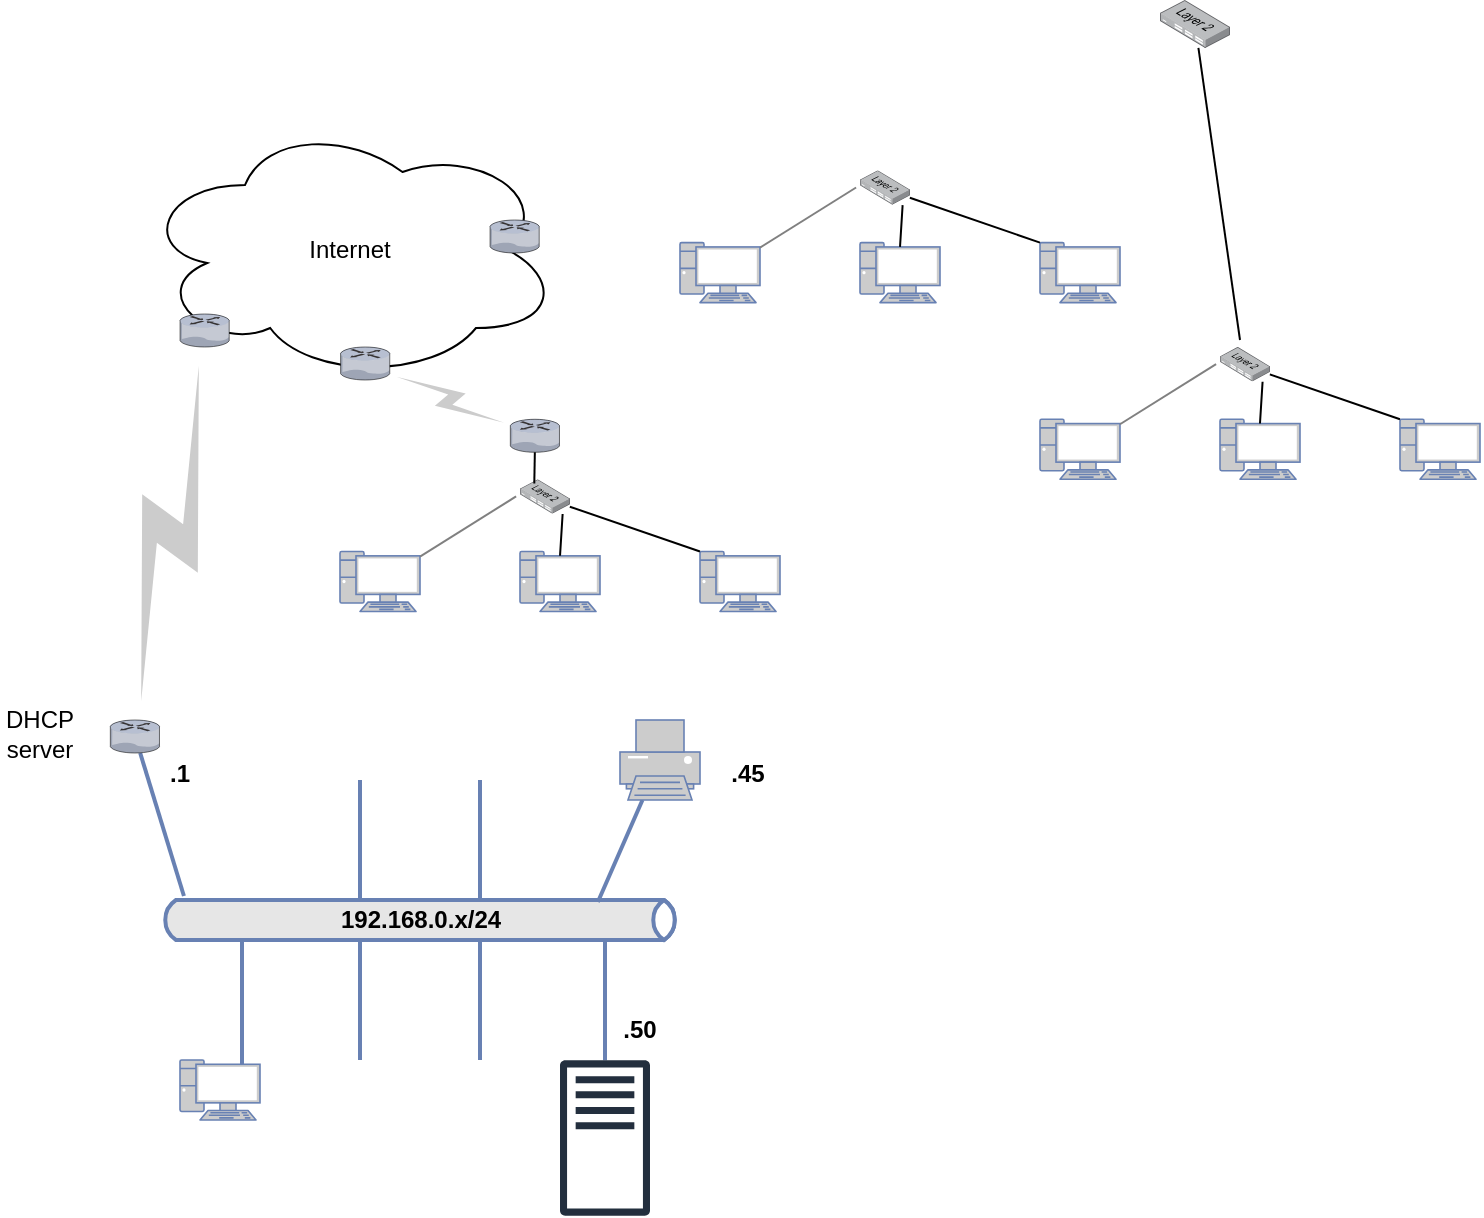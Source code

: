 <mxfile version="13.9.9" type="device"><diagram id="6GcuvtFrqaIAC-oR4w14" name="Página-1"><mxGraphModel dx="1209" dy="763" grid="1" gridSize="10" guides="1" tooltips="1" connect="1" arrows="1" fold="1" page="1" pageScale="1" pageWidth="827" pageHeight="1169" math="0" shadow="0"><root><mxCell id="0"/><mxCell id="1" parent="0"/><mxCell id="K19euE_spMfwObsY8Nr9-1" value="Internet" style="ellipse;shape=cloud;whiteSpace=wrap;html=1;align=center;fillColor=none;" parent="1" vertex="1"><mxGeometry x="110" y="130" width="210" height="130" as="geometry"/></mxCell><mxCell id="K19euE_spMfwObsY8Nr9-4" value="" style="fontColor=#0066CC;verticalAlign=top;verticalLabelPosition=bottom;labelPosition=center;align=center;html=1;outlineConnect=0;fillColor=#CCCCCC;strokeColor=#6881B3;gradientColor=none;gradientDirection=north;strokeWidth=2;shape=mxgraph.networks.pc;" parent="1" vertex="1"><mxGeometry x="210" y="345.78" width="40" height="30" as="geometry"/></mxCell><mxCell id="K19euE_spMfwObsY8Nr9-5" value="" style="fontColor=#0066CC;verticalAlign=top;verticalLabelPosition=bottom;labelPosition=center;align=center;html=1;outlineConnect=0;fillColor=#CCCCCC;strokeColor=#6881B3;gradientColor=none;gradientDirection=north;strokeWidth=2;shape=mxgraph.networks.pc;" parent="1" vertex="1"><mxGeometry x="300" y="345.78" width="40" height="30" as="geometry"/></mxCell><mxCell id="K19euE_spMfwObsY8Nr9-6" value="" style="fontColor=#0066CC;verticalAlign=top;verticalLabelPosition=bottom;labelPosition=center;align=center;html=1;outlineConnect=0;fillColor=#CCCCCC;strokeColor=#6881B3;gradientColor=none;gradientDirection=north;strokeWidth=2;shape=mxgraph.networks.pc;" parent="1" vertex="1"><mxGeometry x="390" y="345.78" width="40" height="30" as="geometry"/></mxCell><mxCell id="K19euE_spMfwObsY8Nr9-9" value="" style="endArrow=none;html=1;strokeWidth=1;entryX=-0.078;entryY=0.5;entryDx=0;entryDy=0;entryPerimeter=0;strokeColor=#808080;" parent="1" source="K19euE_spMfwObsY8Nr9-4" target="K19euE_spMfwObsY8Nr9-10" edge="1"><mxGeometry width="50" height="50" relative="1" as="geometry"><mxPoint x="250" y="265.78" as="sourcePoint"/><mxPoint x="230" y="285.78" as="targetPoint"/></mxGeometry></mxCell><mxCell id="K19euE_spMfwObsY8Nr9-10" value="" style="points=[];aspect=fixed;html=1;align=center;shadow=0;dashed=0;image;image=img/lib/allied_telesis/switch/Switch_24_port_L2.svg;" parent="1" vertex="1"><mxGeometry x="300" y="309.64" width="25" height="17.14" as="geometry"/></mxCell><mxCell id="K19euE_spMfwObsY8Nr9-11" value="" style="endArrow=none;html=1;strokeWidth=1;entryX=0.5;entryY=0.07;entryDx=0;entryDy=0;entryPerimeter=0;exitX=0.852;exitY=1.013;exitDx=0;exitDy=0;exitPerimeter=0;" parent="1" source="K19euE_spMfwObsY8Nr9-10" target="K19euE_spMfwObsY8Nr9-5" edge="1"><mxGeometry width="50" height="50" relative="1" as="geometry"><mxPoint x="250" y="265.78" as="sourcePoint"/><mxPoint x="300" y="215.78" as="targetPoint"/></mxGeometry></mxCell><mxCell id="K19euE_spMfwObsY8Nr9-12" value="" style="endArrow=none;html=1;strokeWidth=1;entryX=0;entryY=0;entryDx=0;entryDy=0;entryPerimeter=0;exitX=0.997;exitY=0.8;exitDx=0;exitDy=0;exitPerimeter=0;" parent="1" source="K19euE_spMfwObsY8Nr9-10" target="K19euE_spMfwObsY8Nr9-6" edge="1"><mxGeometry width="50" height="50" relative="1" as="geometry"><mxPoint x="310" y="305.78" as="sourcePoint"/><mxPoint x="300" y="215.78" as="targetPoint"/></mxGeometry></mxCell><mxCell id="K19euE_spMfwObsY8Nr9-14" value="" style="verticalLabelPosition=bottom;aspect=fixed;html=1;verticalAlign=top;strokeColor=none;align=center;outlineConnect=0;shape=mxgraph.citrix.router;fillColor=none;" parent="1" vertex="1"><mxGeometry x="295.14" y="279.64" width="24.86" height="16.5" as="geometry"/></mxCell><mxCell id="K19euE_spMfwObsY8Nr9-15" value="" style="endArrow=none;html=1;strokeWidth=1;exitX=0.286;exitY=0.125;exitDx=0;exitDy=0;exitPerimeter=0;" parent="1" source="K19euE_spMfwObsY8Nr9-10" target="K19euE_spMfwObsY8Nr9-14" edge="1"><mxGeometry width="50" height="50" relative="1" as="geometry"><mxPoint x="270" y="329.64" as="sourcePoint"/><mxPoint x="320" y="279.64" as="targetPoint"/></mxGeometry></mxCell><mxCell id="K19euE_spMfwObsY8Nr9-18" value="" style="verticalLabelPosition=bottom;aspect=fixed;html=1;verticalAlign=top;strokeColor=none;align=center;outlineConnect=0;shape=mxgraph.citrix.router;fillColor=none;" parent="1" vertex="1"><mxGeometry x="210.28" y="243.5" width="24.86" height="16.5" as="geometry"/></mxCell><mxCell id="K19euE_spMfwObsY8Nr9-19" value="" style="verticalLabelPosition=bottom;aspect=fixed;html=1;verticalAlign=top;strokeColor=none;align=center;outlineConnect=0;shape=mxgraph.citrix.router;fillColor=none;" parent="1" vertex="1"><mxGeometry x="285" y="180" width="24.86" height="16.5" as="geometry"/></mxCell><mxCell id="K19euE_spMfwObsY8Nr9-20" value="" style="verticalLabelPosition=bottom;aspect=fixed;html=1;verticalAlign=top;strokeColor=none;align=center;outlineConnect=0;shape=mxgraph.citrix.router;fillColor=none;" parent="1" vertex="1"><mxGeometry x="130" y="227" width="24.86" height="16.5" as="geometry"/></mxCell><mxCell id="K19euE_spMfwObsY8Nr9-21" value="" style="html=1;outlineConnect=0;fillColor=#CCCCCC;gradientColor=none;gradientDirection=north;strokeWidth=2;shape=mxgraph.networks.comm_link_edge;html=1;endSize=6;strokeColor=none;" parent="1" source="K19euE_spMfwObsY8Nr9-14" target="K19euE_spMfwObsY8Nr9-18" edge="1"><mxGeometry width="100" height="100" relative="1" as="geometry"><mxPoint x="44.86" y="360" as="sourcePoint"/><mxPoint x="144.86" y="260" as="targetPoint"/></mxGeometry></mxCell><mxCell id="-BxoGvtVXuWvySy4RKtP-2" value="" style="points=[];aspect=fixed;html=1;align=center;shadow=0;dashed=0;image;image=img/lib/allied_telesis/switch/Switch_24_port_L2.svg;" vertex="1" parent="1"><mxGeometry x="620" y="70" width="35" height="23.99" as="geometry"/></mxCell><mxCell id="-BxoGvtVXuWvySy4RKtP-3" value="" style="fontColor=#0066CC;verticalAlign=top;verticalLabelPosition=bottom;labelPosition=center;align=center;html=1;outlineConnect=0;fillColor=#CCCCCC;strokeColor=#6881B3;gradientColor=none;gradientDirection=north;strokeWidth=2;shape=mxgraph.networks.pc;" vertex="1" parent="1"><mxGeometry x="380" y="191.32" width="40" height="30" as="geometry"/></mxCell><mxCell id="-BxoGvtVXuWvySy4RKtP-4" value="" style="fontColor=#0066CC;verticalAlign=top;verticalLabelPosition=bottom;labelPosition=center;align=center;html=1;outlineConnect=0;fillColor=#CCCCCC;strokeColor=#6881B3;gradientColor=none;gradientDirection=north;strokeWidth=2;shape=mxgraph.networks.pc;" vertex="1" parent="1"><mxGeometry x="470" y="191.32" width="40" height="30" as="geometry"/></mxCell><mxCell id="-BxoGvtVXuWvySy4RKtP-5" value="" style="fontColor=#0066CC;verticalAlign=top;verticalLabelPosition=bottom;labelPosition=center;align=center;html=1;outlineConnect=0;fillColor=#CCCCCC;strokeColor=#6881B3;gradientColor=none;gradientDirection=north;strokeWidth=2;shape=mxgraph.networks.pc;" vertex="1" parent="1"><mxGeometry x="560" y="191.32" width="40" height="30" as="geometry"/></mxCell><mxCell id="-BxoGvtVXuWvySy4RKtP-6" value="" style="endArrow=none;html=1;strokeWidth=1;entryX=-0.078;entryY=0.5;entryDx=0;entryDy=0;entryPerimeter=0;strokeColor=#808080;" edge="1" parent="1" source="-BxoGvtVXuWvySy4RKtP-3" target="-BxoGvtVXuWvySy4RKtP-7"><mxGeometry width="50" height="50" relative="1" as="geometry"><mxPoint x="420" y="111.32" as="sourcePoint"/><mxPoint x="400" y="131.32" as="targetPoint"/></mxGeometry></mxCell><mxCell id="-BxoGvtVXuWvySy4RKtP-7" value="" style="points=[];aspect=fixed;html=1;align=center;shadow=0;dashed=0;image;image=img/lib/allied_telesis/switch/Switch_24_port_L2.svg;" vertex="1" parent="1"><mxGeometry x="470" y="155.18" width="25" height="17.14" as="geometry"/></mxCell><mxCell id="-BxoGvtVXuWvySy4RKtP-8" value="" style="endArrow=none;html=1;strokeWidth=1;entryX=0.5;entryY=0.07;entryDx=0;entryDy=0;entryPerimeter=0;exitX=0.852;exitY=1.013;exitDx=0;exitDy=0;exitPerimeter=0;" edge="1" parent="1" source="-BxoGvtVXuWvySy4RKtP-7" target="-BxoGvtVXuWvySy4RKtP-4"><mxGeometry width="50" height="50" relative="1" as="geometry"><mxPoint x="420" y="111.32" as="sourcePoint"/><mxPoint x="470" y="61.32" as="targetPoint"/></mxGeometry></mxCell><mxCell id="-BxoGvtVXuWvySy4RKtP-9" value="" style="endArrow=none;html=1;strokeWidth=1;entryX=0;entryY=0;entryDx=0;entryDy=0;entryPerimeter=0;exitX=0.997;exitY=0.8;exitDx=0;exitDy=0;exitPerimeter=0;" edge="1" parent="1" source="-BxoGvtVXuWvySy4RKtP-7" target="-BxoGvtVXuWvySy4RKtP-5"><mxGeometry width="50" height="50" relative="1" as="geometry"><mxPoint x="480" y="151.32" as="sourcePoint"/><mxPoint x="470" y="61.32" as="targetPoint"/></mxGeometry></mxCell><mxCell id="-BxoGvtVXuWvySy4RKtP-10" value="" style="fontColor=#0066CC;verticalAlign=top;verticalLabelPosition=bottom;labelPosition=center;align=center;html=1;outlineConnect=0;fillColor=#CCCCCC;strokeColor=#6881B3;gradientColor=none;gradientDirection=north;strokeWidth=2;shape=mxgraph.networks.pc;" vertex="1" parent="1"><mxGeometry x="560" y="279.64" width="40" height="30" as="geometry"/></mxCell><mxCell id="-BxoGvtVXuWvySy4RKtP-11" value="" style="fontColor=#0066CC;verticalAlign=top;verticalLabelPosition=bottom;labelPosition=center;align=center;html=1;outlineConnect=0;fillColor=#CCCCCC;strokeColor=#6881B3;gradientColor=none;gradientDirection=north;strokeWidth=2;shape=mxgraph.networks.pc;" vertex="1" parent="1"><mxGeometry x="650" y="279.64" width="40" height="30" as="geometry"/></mxCell><mxCell id="-BxoGvtVXuWvySy4RKtP-12" value="" style="fontColor=#0066CC;verticalAlign=top;verticalLabelPosition=bottom;labelPosition=center;align=center;html=1;outlineConnect=0;fillColor=#CCCCCC;strokeColor=#6881B3;gradientColor=none;gradientDirection=north;strokeWidth=2;shape=mxgraph.networks.pc;" vertex="1" parent="1"><mxGeometry x="740" y="279.64" width="40" height="30" as="geometry"/></mxCell><mxCell id="-BxoGvtVXuWvySy4RKtP-13" value="" style="endArrow=none;html=1;strokeWidth=1;entryX=-0.078;entryY=0.5;entryDx=0;entryDy=0;entryPerimeter=0;strokeColor=#808080;" edge="1" parent="1" source="-BxoGvtVXuWvySy4RKtP-10" target="-BxoGvtVXuWvySy4RKtP-14"><mxGeometry width="50" height="50" relative="1" as="geometry"><mxPoint x="600" y="199.64" as="sourcePoint"/><mxPoint x="580" y="219.64" as="targetPoint"/></mxGeometry></mxCell><mxCell id="-BxoGvtVXuWvySy4RKtP-14" value="" style="points=[];aspect=fixed;html=1;align=center;shadow=0;dashed=0;image;image=img/lib/allied_telesis/switch/Switch_24_port_L2.svg;" vertex="1" parent="1"><mxGeometry x="650" y="243.5" width="25" height="17.14" as="geometry"/></mxCell><mxCell id="-BxoGvtVXuWvySy4RKtP-15" value="" style="endArrow=none;html=1;strokeWidth=1;entryX=0.5;entryY=0.07;entryDx=0;entryDy=0;entryPerimeter=0;exitX=0.852;exitY=1.013;exitDx=0;exitDy=0;exitPerimeter=0;" edge="1" parent="1" source="-BxoGvtVXuWvySy4RKtP-14" target="-BxoGvtVXuWvySy4RKtP-11"><mxGeometry width="50" height="50" relative="1" as="geometry"><mxPoint x="600" y="199.64" as="sourcePoint"/><mxPoint x="650" y="149.64" as="targetPoint"/></mxGeometry></mxCell><mxCell id="-BxoGvtVXuWvySy4RKtP-16" value="" style="endArrow=none;html=1;strokeWidth=1;entryX=0;entryY=0;entryDx=0;entryDy=0;entryPerimeter=0;exitX=0.997;exitY=0.8;exitDx=0;exitDy=0;exitPerimeter=0;" edge="1" parent="1" source="-BxoGvtVXuWvySy4RKtP-14" target="-BxoGvtVXuWvySy4RKtP-12"><mxGeometry width="50" height="50" relative="1" as="geometry"><mxPoint x="660" y="239.64" as="sourcePoint"/><mxPoint x="650" y="149.64" as="targetPoint"/></mxGeometry></mxCell><mxCell id="-BxoGvtVXuWvySy4RKtP-17" value="" style="endArrow=none;html=1;strokeWidth=1;exitX=0.4;exitY=-0.204;exitDx=0;exitDy=0;exitPerimeter=0;" edge="1" parent="1" source="-BxoGvtVXuWvySy4RKtP-14" target="-BxoGvtVXuWvySy4RKtP-2"><mxGeometry width="50" height="50" relative="1" as="geometry"><mxPoint x="390" y="300" as="sourcePoint"/><mxPoint x="440" y="250" as="targetPoint"/></mxGeometry></mxCell><mxCell id="-BxoGvtVXuWvySy4RKtP-18" value="&lt;b&gt;&lt;font color=&quot;#000000&quot;&gt;192.168.0.x/24&lt;/font&gt;&lt;/b&gt;" style="html=1;strokeColor=#6881B3;gradientColor=none;gradientDirection=north;strokeWidth=2;shape=mxgraph.networks.bus;gradientColor=none;gradientDirection=north;fontColor=#ffffff;perimeter=backbonePerimeter;backboneSize=20;fillColor=#E6E6E6;" vertex="1" parent="1"><mxGeometry x="120" y="520" width="260" height="20" as="geometry"/></mxCell><mxCell id="-BxoGvtVXuWvySy4RKtP-19" value="" style="strokeColor=#6881B3;edgeStyle=none;rounded=0;endArrow=none;html=1;strokeWidth=2;entryX=0.046;entryY=-0.1;entryDx=0;entryDy=0;entryPerimeter=0;" edge="1" target="-BxoGvtVXuWvySy4RKtP-18" parent="1" source="-BxoGvtVXuWvySy4RKtP-30"><mxGeometry relative="1" as="geometry"><mxPoint x="160" y="460" as="sourcePoint"/></mxGeometry></mxCell><mxCell id="-BxoGvtVXuWvySy4RKtP-20" value="" style="strokeColor=#6881B3;edgeStyle=none;rounded=0;endArrow=none;html=1;strokeWidth=2;" edge="1" target="-BxoGvtVXuWvySy4RKtP-18" parent="1"><mxGeometry relative="1" as="geometry"><mxPoint x="220" y="460" as="sourcePoint"/></mxGeometry></mxCell><mxCell id="-BxoGvtVXuWvySy4RKtP-21" value="" style="strokeColor=#6881B3;edgeStyle=none;rounded=0;endArrow=none;html=1;strokeWidth=2;" edge="1" target="-BxoGvtVXuWvySy4RKtP-18" parent="1"><mxGeometry relative="1" as="geometry"><mxPoint x="280" y="460" as="sourcePoint"/></mxGeometry></mxCell><mxCell id="-BxoGvtVXuWvySy4RKtP-22" value="" style="strokeColor=#6881B3;edgeStyle=none;rounded=0;endArrow=none;html=1;strokeWidth=2;entryX=0.842;entryY=0.05;entryDx=0;entryDy=0;entryPerimeter=0;" edge="1" target="-BxoGvtVXuWvySy4RKtP-18" parent="1" source="-BxoGvtVXuWvySy4RKtP-35"><mxGeometry relative="1" as="geometry"><mxPoint x="340" y="460" as="sourcePoint"/></mxGeometry></mxCell><mxCell id="-BxoGvtVXuWvySy4RKtP-23" value="" style="strokeColor=#6881B3;edgeStyle=none;rounded=0;endArrow=none;html=1;strokeWidth=2;exitX=0.775;exitY=0.133;exitDx=0;exitDy=0;exitPerimeter=0;" edge="1" target="-BxoGvtVXuWvySy4RKtP-18" parent="1" source="-BxoGvtVXuWvySy4RKtP-27"><mxGeometry relative="1" as="geometry"><mxPoint x="160" y="600" as="sourcePoint"/></mxGeometry></mxCell><mxCell id="-BxoGvtVXuWvySy4RKtP-24" value="" style="strokeColor=#6881B3;edgeStyle=none;rounded=0;endArrow=none;html=1;strokeWidth=2;" edge="1" target="-BxoGvtVXuWvySy4RKtP-18" parent="1"><mxGeometry relative="1" as="geometry"><mxPoint x="220" y="600" as="sourcePoint"/></mxGeometry></mxCell><mxCell id="-BxoGvtVXuWvySy4RKtP-25" value="" style="strokeColor=#6881B3;edgeStyle=none;rounded=0;endArrow=none;html=1;strokeWidth=2;" edge="1" target="-BxoGvtVXuWvySy4RKtP-18" parent="1"><mxGeometry relative="1" as="geometry"><mxPoint x="280" y="600" as="sourcePoint"/></mxGeometry></mxCell><mxCell id="-BxoGvtVXuWvySy4RKtP-26" value="" style="strokeColor=#6881B3;edgeStyle=none;rounded=0;endArrow=none;html=1;strokeWidth=2;" edge="1" target="-BxoGvtVXuWvySy4RKtP-18" parent="1" source="-BxoGvtVXuWvySy4RKtP-29"><mxGeometry relative="1" as="geometry"><mxPoint x="340" y="600" as="sourcePoint"/></mxGeometry></mxCell><mxCell id="-BxoGvtVXuWvySy4RKtP-27" value="" style="fontColor=#0066CC;verticalAlign=top;verticalLabelPosition=bottom;labelPosition=center;align=center;html=1;outlineConnect=0;fillColor=#CCCCCC;strokeColor=#6881B3;gradientColor=none;gradientDirection=north;strokeWidth=2;shape=mxgraph.networks.pc;" vertex="1" parent="1"><mxGeometry x="130" y="600" width="40" height="30" as="geometry"/></mxCell><mxCell id="-BxoGvtVXuWvySy4RKtP-29" value="" style="outlineConnect=0;fontColor=#232F3E;gradientColor=none;fillColor=#232F3E;strokeColor=none;dashed=0;verticalLabelPosition=bottom;verticalAlign=top;align=center;html=1;fontSize=12;fontStyle=0;aspect=fixed;pointerEvents=1;shape=mxgraph.aws4.traditional_server;" vertex="1" parent="1"><mxGeometry x="320" y="600" width="45" height="78" as="geometry"/></mxCell><mxCell id="-BxoGvtVXuWvySy4RKtP-30" value="" style="verticalLabelPosition=bottom;aspect=fixed;html=1;verticalAlign=top;strokeColor=none;align=center;outlineConnect=0;shape=mxgraph.citrix.router;fillColor=none;" vertex="1" parent="1"><mxGeometry x="95.14" y="430" width="24.86" height="16.5" as="geometry"/></mxCell><mxCell id="-BxoGvtVXuWvySy4RKtP-31" value="" style="html=1;outlineConnect=0;fillColor=#CCCCCC;gradientColor=none;gradientDirection=north;strokeWidth=2;shape=mxgraph.networks.comm_link_edge;html=1;strokeColor=none;" edge="1" parent="1" source="-BxoGvtVXuWvySy4RKtP-30" target="K19euE_spMfwObsY8Nr9-20"><mxGeometry width="100" height="100" relative="1" as="geometry"><mxPoint x="130" y="530" as="sourcePoint"/><mxPoint x="230" y="430" as="targetPoint"/></mxGeometry></mxCell><mxCell id="-BxoGvtVXuWvySy4RKtP-32" value="&lt;b&gt;.1&lt;/b&gt;" style="text;html=1;strokeColor=none;fillColor=none;align=center;verticalAlign=middle;whiteSpace=wrap;rounded=0;" vertex="1" parent="1"><mxGeometry x="110" y="446.5" width="40" height="20" as="geometry"/></mxCell><mxCell id="-BxoGvtVXuWvySy4RKtP-33" value="&lt;b&gt;.50&lt;/b&gt;" style="text;html=1;strokeColor=none;fillColor=none;align=center;verticalAlign=middle;whiteSpace=wrap;rounded=0;" vertex="1" parent="1"><mxGeometry x="340" y="575" width="40" height="20" as="geometry"/></mxCell><mxCell id="-BxoGvtVXuWvySy4RKtP-34" value="DHCP server" style="text;html=1;strokeColor=none;fillColor=none;align=center;verticalAlign=middle;whiteSpace=wrap;rounded=0;" vertex="1" parent="1"><mxGeometry x="40" y="426.5" width="40" height="20" as="geometry"/></mxCell><mxCell id="-BxoGvtVXuWvySy4RKtP-35" value="" style="fontColor=#0066CC;verticalAlign=top;verticalLabelPosition=bottom;labelPosition=center;align=center;html=1;outlineConnect=0;fillColor=#CCCCCC;strokeColor=#6881B3;gradientColor=none;gradientDirection=north;strokeWidth=2;shape=mxgraph.networks.printer;" vertex="1" parent="1"><mxGeometry x="350" y="430" width="40" height="40" as="geometry"/></mxCell><mxCell id="-BxoGvtVXuWvySy4RKtP-36" value="&lt;b&gt;.45&lt;/b&gt;" style="text;html=1;strokeColor=none;fillColor=none;align=center;verticalAlign=middle;whiteSpace=wrap;rounded=0;" vertex="1" parent="1"><mxGeometry x="394" y="446.5" width="40" height="20" as="geometry"/></mxCell></root></mxGraphModel></diagram></mxfile>